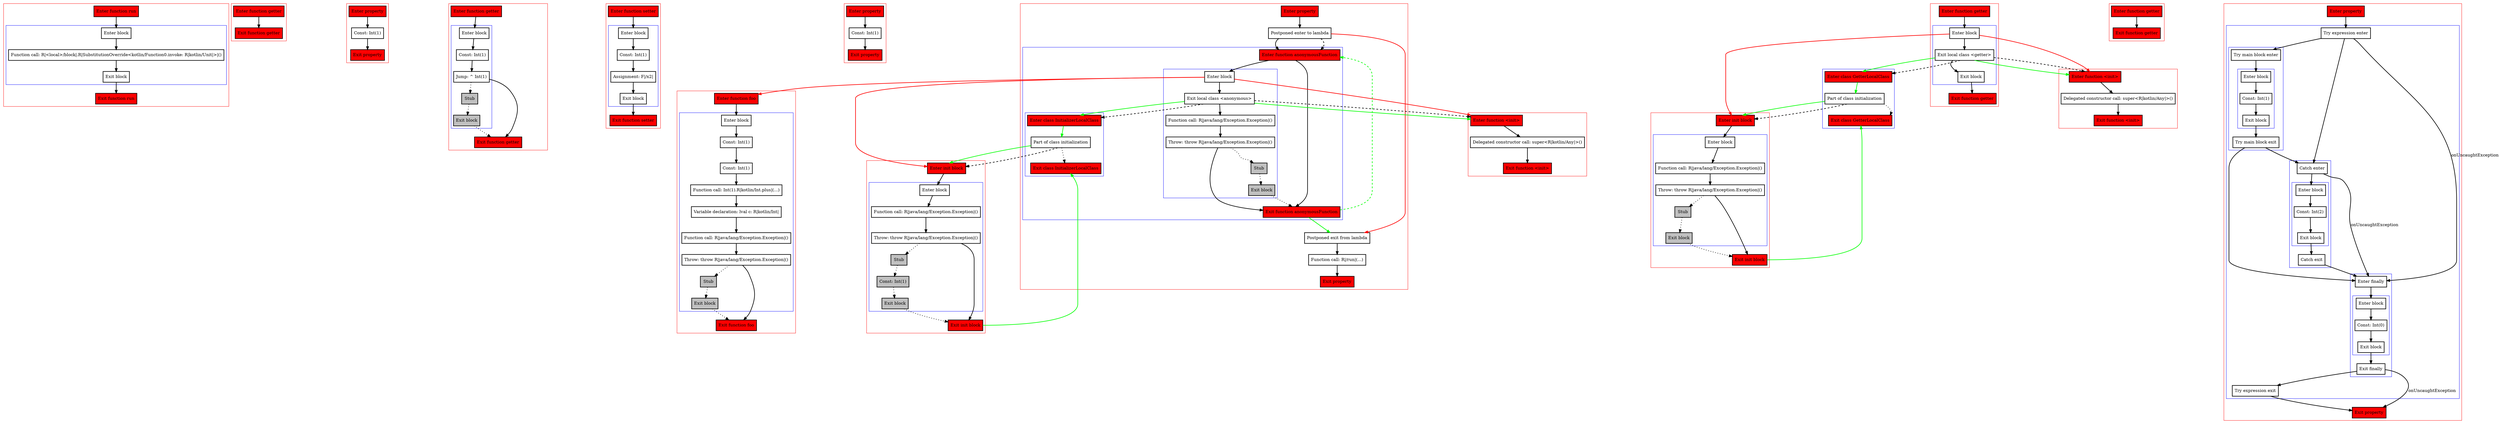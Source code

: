 digraph propertiesAndInitBlocks_kt {
    graph [nodesep=3]
    node [shape=box penwidth=2]
    edge [penwidth=2]

    subgraph cluster_0 {
        color=red
        0 [label="Enter function run" style="filled" fillcolor=red];
        subgraph cluster_1 {
            color=blue
            1 [label="Enter block"];
            2 [label="Function call: R|<local>/block|.R|SubstitutionOverride<kotlin/Function0.invoke: R|kotlin/Unit|>|()"];
            3 [label="Exit block"];
        }
        4 [label="Exit function run" style="filled" fillcolor=red];
    }
    0 -> {1};
    1 -> {2};
    2 -> {3};
    3 -> {4};

    subgraph cluster_2 {
        color=red
        5 [label="Enter function getter" style="filled" fillcolor=red];
        6 [label="Exit function getter" style="filled" fillcolor=red];
    }
    5 -> {6};

    subgraph cluster_3 {
        color=red
        7 [label="Enter property" style="filled" fillcolor=red];
        8 [label="Const: Int(1)"];
        9 [label="Exit property" style="filled" fillcolor=red];
    }
    7 -> {8};
    8 -> {9};

    subgraph cluster_4 {
        color=red
        10 [label="Enter function getter" style="filled" fillcolor=red];
        subgraph cluster_5 {
            color=blue
            11 [label="Enter block"];
            12 [label="Const: Int(1)"];
            13 [label="Jump: ^ Int(1)"];
            14 [label="Stub" style="filled" fillcolor=gray];
            15 [label="Exit block" style="filled" fillcolor=gray];
        }
        16 [label="Exit function getter" style="filled" fillcolor=red];
    }
    10 -> {11};
    11 -> {12};
    12 -> {13};
    13 -> {16};
    13 -> {14} [style=dotted];
    14 -> {15} [style=dotted];
    15 -> {16} [style=dotted];

    subgraph cluster_6 {
        color=red
        17 [label="Enter function setter" style="filled" fillcolor=red];
        subgraph cluster_7 {
            color=blue
            18 [label="Enter block"];
            19 [label="Const: Int(1)"];
            20 [label="Assignment: F|/x2|"];
            21 [label="Exit block"];
        }
        22 [label="Exit function setter" style="filled" fillcolor=red];
    }
    17 -> {18};
    18 -> {19};
    19 -> {20};
    20 -> {21};
    21 -> {22};

    subgraph cluster_8 {
        color=red
        23 [label="Enter property" style="filled" fillcolor=red];
        24 [label="Const: Int(1)"];
        25 [label="Exit property" style="filled" fillcolor=red];
    }
    23 -> {24};
    24 -> {25};

    subgraph cluster_9 {
        color=red
        37 [label="Enter function foo" style="filled" fillcolor=red];
        subgraph cluster_10 {
            color=blue
            38 [label="Enter block"];
            39 [label="Const: Int(1)"];
            40 [label="Const: Int(1)"];
            41 [label="Function call: Int(1).R|kotlin/Int.plus|(...)"];
            42 [label="Variable declaration: lval c: R|kotlin/Int|"];
            43 [label="Function call: R|java/lang/Exception.Exception|()"];
            44 [label="Throw: throw R|java/lang/Exception.Exception|()"];
            45 [label="Stub" style="filled" fillcolor=gray];
            46 [label="Exit block" style="filled" fillcolor=gray];
        }
        47 [label="Exit function foo" style="filled" fillcolor=red];
    }
    37 -> {38};
    38 -> {39};
    39 -> {40};
    40 -> {41};
    41 -> {42};
    42 -> {43};
    43 -> {44};
    44 -> {47};
    44 -> {45} [style=dotted];
    45 -> {46} [style=dotted];
    46 -> {47} [style=dotted];

    subgraph cluster_11 {
        color=red
        48 [label="Enter function <init>" style="filled" fillcolor=red];
        49 [label="Delegated constructor call: super<R|kotlin/Any|>()"];
        50 [label="Exit function <init>" style="filled" fillcolor=red];
    }
    48 -> {49};
    49 -> {50};

    subgraph cluster_12 {
        color=red
        51 [label="Enter init block" style="filled" fillcolor=red];
        subgraph cluster_13 {
            color=blue
            52 [label="Enter block"];
            53 [label="Function call: R|java/lang/Exception.Exception|()"];
            54 [label="Throw: throw R|java/lang/Exception.Exception|()"];
            55 [label="Stub" style="filled" fillcolor=gray];
            56 [label="Const: Int(1)" style="filled" fillcolor=gray];
            57 [label="Exit block" style="filled" fillcolor=gray];
        }
        58 [label="Exit init block" style="filled" fillcolor=red];
    }
    51 -> {52};
    52 -> {53};
    53 -> {54};
    54 -> {58};
    54 -> {55} [style=dotted];
    55 -> {56} [style=dotted];
    56 -> {57} [style=dotted];
    57 -> {58} [style=dotted];
    58 -> {36} [color=green];

    subgraph cluster_14 {
        color=red
        59 [label="Enter function getter" style="filled" fillcolor=red];
        subgraph cluster_15 {
            color=blue
            60 [label="Enter block"];
            61 [label="Exit local class <getter>"];
            62 [label="Exit block"];
        }
        63 [label="Exit function getter" style="filled" fillcolor=red];
    }
    subgraph cluster_16 {
        color=blue
        64 [label="Enter class GetterLocalClass" style="filled" fillcolor=red];
        65 [label="Part of class initialization"];
        66 [label="Exit class GetterLocalClass" style="filled" fillcolor=red];
    }
    59 -> {60};
    60 -> {61};
    60 -> {67 70} [color=red];
    61 -> {62};
    61 -> {67 64} [color=green];
    61 -> {67 64} [style=dashed];
    62 -> {63};
    64 -> {65} [color=green];
    65 -> {66} [style=dotted];
    65 -> {70} [color=green];
    65 -> {70} [style=dashed];

    subgraph cluster_17 {
        color=red
        67 [label="Enter function <init>" style="filled" fillcolor=red];
        68 [label="Delegated constructor call: super<R|kotlin/Any|>()"];
        69 [label="Exit function <init>" style="filled" fillcolor=red];
    }
    67 -> {68};
    68 -> {69};

    subgraph cluster_18 {
        color=red
        70 [label="Enter init block" style="filled" fillcolor=red];
        subgraph cluster_19 {
            color=blue
            71 [label="Enter block"];
            72 [label="Function call: R|java/lang/Exception.Exception|()"];
            73 [label="Throw: throw R|java/lang/Exception.Exception|()"];
            74 [label="Stub" style="filled" fillcolor=gray];
            75 [label="Exit block" style="filled" fillcolor=gray];
        }
        76 [label="Exit init block" style="filled" fillcolor=red];
    }
    70 -> {71};
    71 -> {72};
    72 -> {73};
    73 -> {76};
    73 -> {74} [style=dotted];
    74 -> {75} [style=dotted];
    75 -> {76} [style=dotted];
    76 -> {66} [color=green];

    subgraph cluster_20 {
        color=red
        77 [label="Enter property" style="filled" fillcolor=red];
        78 [label="Postponed enter to lambda"];
        subgraph cluster_21 {
            color=blue
            26 [label="Enter function anonymousFunction" style="filled" fillcolor=red];
            subgraph cluster_22 {
                color=blue
                27 [label="Enter block"];
                28 [label="Exit local class <anonymous>"];
                29 [label="Function call: R|java/lang/Exception.Exception|()"];
                30 [label="Throw: throw R|java/lang/Exception.Exception|()"];
                31 [label="Stub" style="filled" fillcolor=gray];
                32 [label="Exit block" style="filled" fillcolor=gray];
            }
            subgraph cluster_23 {
                color=blue
                34 [label="Enter class InitializerLocalClass" style="filled" fillcolor=red];
                35 [label="Part of class initialization"];
                36 [label="Exit class InitializerLocalClass" style="filled" fillcolor=red];
            }
            33 [label="Exit function anonymousFunction" style="filled" fillcolor=red];
        }
        79 [label="Postponed exit from lambda"];
        80 [label="Function call: R|/run|(...)"];
        81 [label="Exit property" style="filled" fillcolor=red];
    }
    77 -> {78};
    78 -> {26};
    78 -> {79} [color=red];
    78 -> {26} [style=dashed];
    79 -> {80};
    80 -> {81};
    26 -> {33 27};
    27 -> {28};
    27 -> {37 48 51} [color=red];
    28 -> {29};
    28 -> {48 34} [color=green];
    28 -> {48 34} [style=dashed];
    29 -> {30};
    30 -> {33};
    30 -> {31} [style=dotted];
    31 -> {32} [style=dotted];
    32 -> {33} [style=dotted];
    33 -> {79} [color=green];
    33 -> {26} [color=green style=dashed];
    34 -> {35} [color=green];
    35 -> {36} [style=dotted];
    35 -> {51} [color=green];
    35 -> {51} [style=dashed];

    subgraph cluster_24 {
        color=red
        82 [label="Enter function getter" style="filled" fillcolor=red];
        83 [label="Exit function getter" style="filled" fillcolor=red];
    }
    82 -> {83};

    subgraph cluster_25 {
        color=red
        84 [label="Enter property" style="filled" fillcolor=red];
        subgraph cluster_26 {
            color=blue
            85 [label="Try expression enter"];
            subgraph cluster_27 {
                color=blue
                86 [label="Try main block enter"];
                subgraph cluster_28 {
                    color=blue
                    87 [label="Enter block"];
                    88 [label="Const: Int(1)"];
                    89 [label="Exit block"];
                }
                90 [label="Try main block exit"];
            }
            subgraph cluster_29 {
                color=blue
                91 [label="Catch enter"];
                subgraph cluster_30 {
                    color=blue
                    92 [label="Enter block"];
                    93 [label="Const: Int(2)"];
                    94 [label="Exit block"];
                }
                95 [label="Catch exit"];
            }
            subgraph cluster_31 {
                color=blue
                96 [label="Enter finally"];
                subgraph cluster_32 {
                    color=blue
                    97 [label="Enter block"];
                    98 [label="Const: Int(0)"];
                    99 [label="Exit block"];
                }
                100 [label="Exit finally"];
            }
            101 [label="Try expression exit"];
        }
        102 [label="Exit property" style="filled" fillcolor=red];
    }
    84 -> {85};
    85 -> {86 91};
    85 -> {96}    [label=onUncaughtException];
    86 -> {87};
    87 -> {88};
    88 -> {89};
    89 -> {90};
    90 -> {96 91};
    91 -> {92};
    91 -> {96}    [label=onUncaughtException];
    92 -> {93};
    93 -> {94};
    94 -> {95};
    95 -> {96};
    96 -> {97};
    97 -> {98};
    98 -> {99};
    99 -> {100};
    100 -> {101};
    100 -> {102}    [label=onUncaughtException];
    101 -> {102};

}
